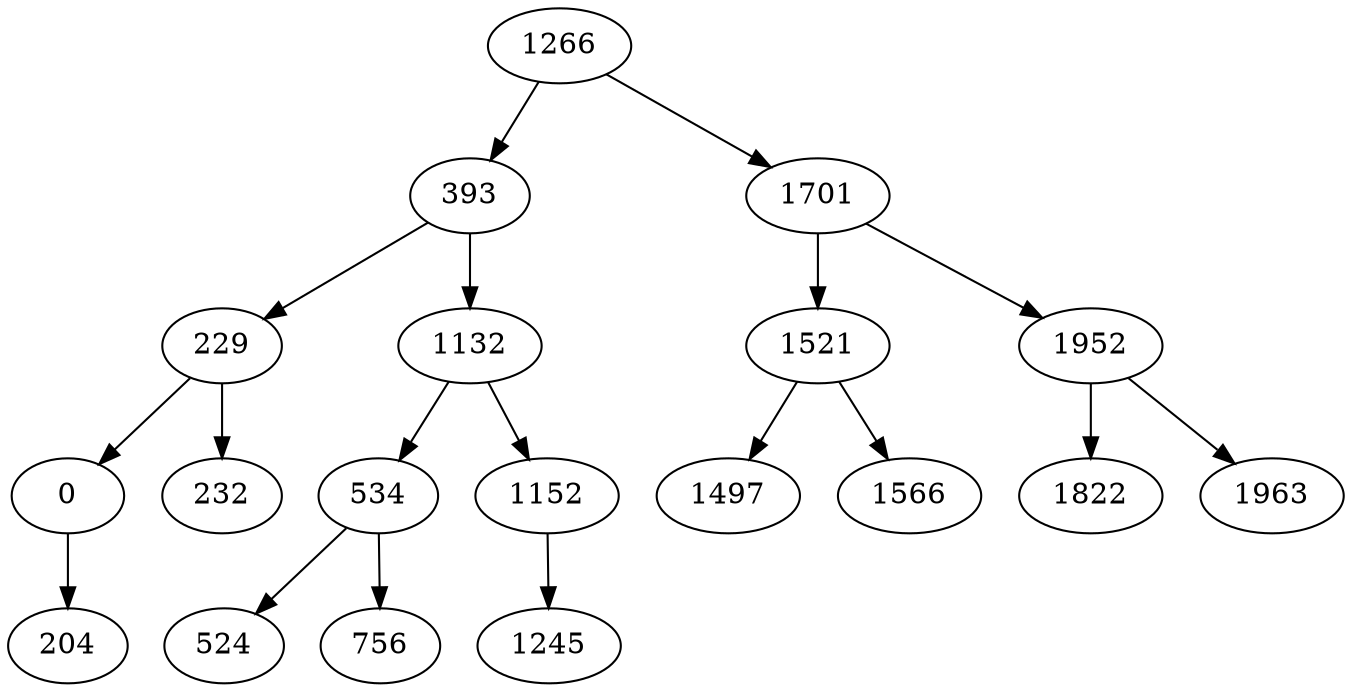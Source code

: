 digraph AVLBaum
{
1266 -> 393;
1266 -> 1701;
393 -> 229;
393 -> 1132;
229 -> 0;
229 -> 232;
0 -> 204;
1132 -> 534;
1132 -> 1152;
534 -> 524;
534 -> 756;
1152 -> 1245;
1701 -> 1521;
1701 -> 1952;
1521 -> 1497;
1521 -> 1566;
1952 -> 1822;
1952 -> 1963;
}
